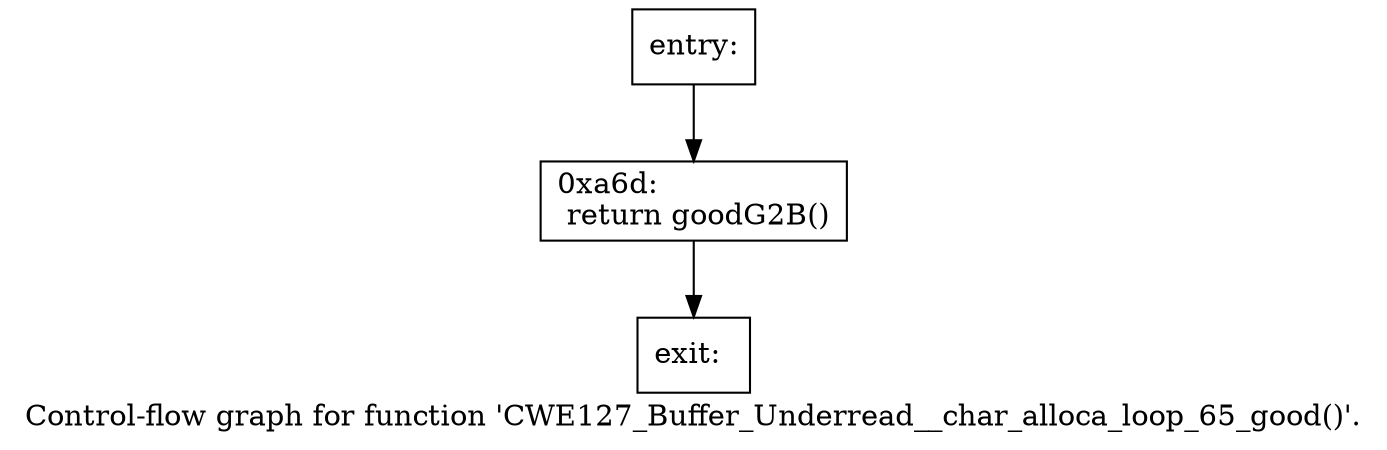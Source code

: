 digraph "Control-flow graph for function 'CWE127_Buffer_Underread__char_alloca_loop_65_good()'." {
  label="Control-flow graph for function 'CWE127_Buffer_Underread__char_alloca_loop_65_good()'.";
  node [shape=record];

  Node0774C240 [label="{entry:\l}"];
  Node0774C240 -> Node0774BBC8;
  Node0774BBC8 [label="{0xa6d:\l  return goodG2B()\l}"];
  Node0774BBC8 -> Node0774BB38;
  Node0774BB38 [label="{exit:\l}"];

}
